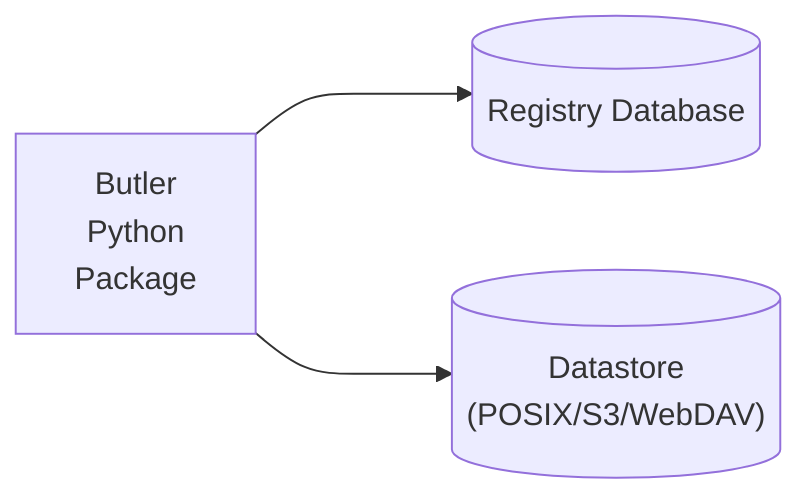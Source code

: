 flowchart LR
    A["Butler\nPython\nPackage"] ---> B[(Registry Database)]
    A ---> C[("Datastore\n(POSIX/S3/WebDAV)")]